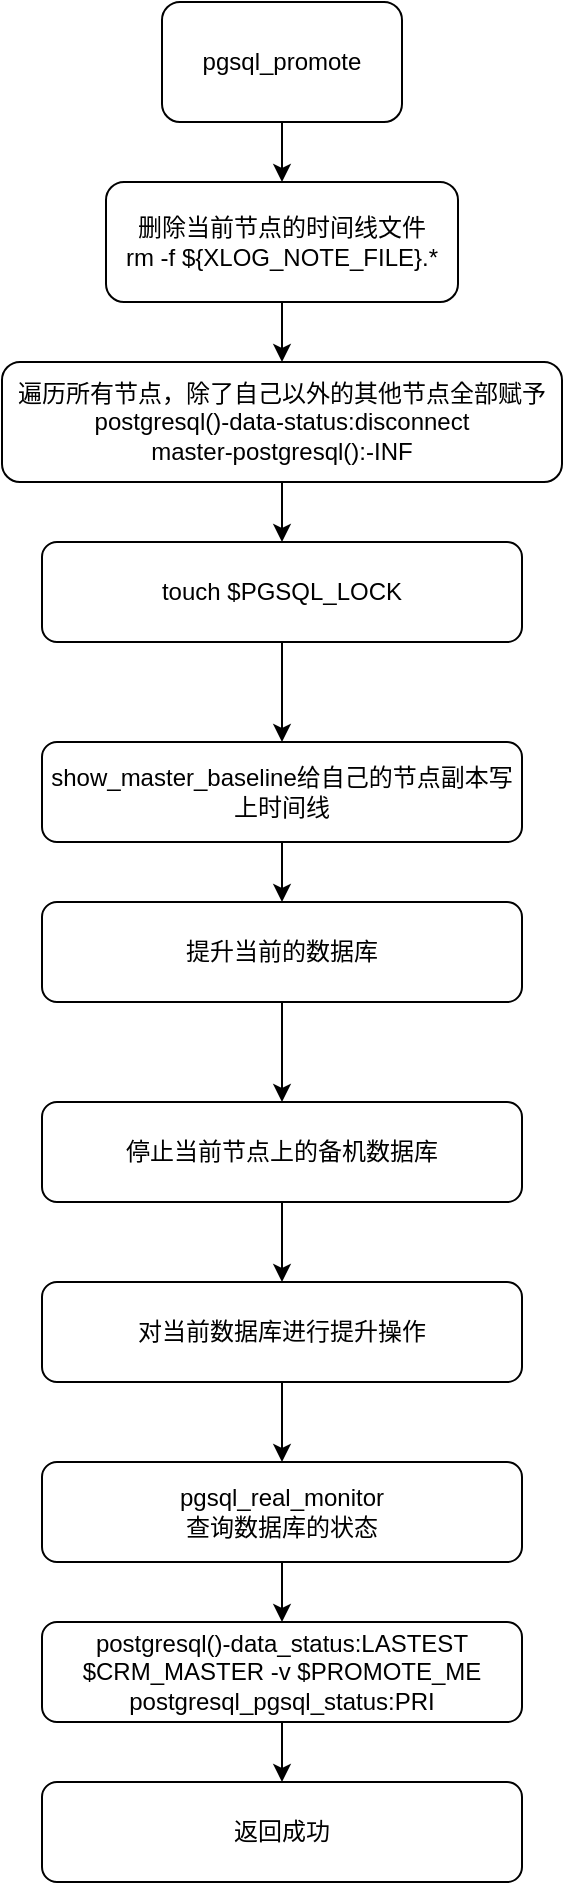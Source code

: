 <mxfile version="17.5.0" type="github">
  <diagram id="ov-N7yDpS3_3Fq1HHecg" name="Page-1">
    <mxGraphModel dx="351" dy="387" grid="1" gridSize="10" guides="1" tooltips="1" connect="1" arrows="1" fold="1" page="1" pageScale="1" pageWidth="827" pageHeight="1169" math="0" shadow="0">
      <root>
        <mxCell id="0" />
        <mxCell id="1" parent="0" />
        <mxCell id="aAtHFXW3ORHCPswFaJat-3" style="edgeStyle=orthogonalEdgeStyle;rounded=0;orthogonalLoop=1;jettySize=auto;html=1;" edge="1" parent="1" source="aAtHFXW3ORHCPswFaJat-1" target="aAtHFXW3ORHCPswFaJat-2">
          <mxGeometry relative="1" as="geometry" />
        </mxCell>
        <mxCell id="aAtHFXW3ORHCPswFaJat-1" value="pgsql_promote" style="rounded=1;whiteSpace=wrap;html=1;" vertex="1" parent="1">
          <mxGeometry x="414" y="180" width="120" height="60" as="geometry" />
        </mxCell>
        <mxCell id="aAtHFXW3ORHCPswFaJat-5" style="edgeStyle=orthogonalEdgeStyle;rounded=0;orthogonalLoop=1;jettySize=auto;html=1;" edge="1" parent="1" source="aAtHFXW3ORHCPswFaJat-2" target="aAtHFXW3ORHCPswFaJat-4">
          <mxGeometry relative="1" as="geometry" />
        </mxCell>
        <mxCell id="aAtHFXW3ORHCPswFaJat-2" value="删除当前节点的时间线文件&lt;br&gt;rm -f ${XLOG_NOTE_FILE}.*" style="rounded=1;whiteSpace=wrap;html=1;" vertex="1" parent="1">
          <mxGeometry x="386" y="270" width="176" height="60" as="geometry" />
        </mxCell>
        <mxCell id="aAtHFXW3ORHCPswFaJat-7" style="edgeStyle=orthogonalEdgeStyle;rounded=0;orthogonalLoop=1;jettySize=auto;html=1;" edge="1" parent="1" source="aAtHFXW3ORHCPswFaJat-4" target="aAtHFXW3ORHCPswFaJat-6">
          <mxGeometry relative="1" as="geometry" />
        </mxCell>
        <mxCell id="aAtHFXW3ORHCPswFaJat-4" value="遍历所有节点，除了自己以外的其他节点全部赋予&lt;br&gt;postgresql()-data-status:disconnect&lt;br&gt;master-postgresql():-INF" style="rounded=1;whiteSpace=wrap;html=1;" vertex="1" parent="1">
          <mxGeometry x="334" y="360" width="280" height="60" as="geometry" />
        </mxCell>
        <mxCell id="aAtHFXW3ORHCPswFaJat-11" style="edgeStyle=orthogonalEdgeStyle;rounded=0;orthogonalLoop=1;jettySize=auto;html=1;entryX=0.5;entryY=0;entryDx=0;entryDy=0;" edge="1" parent="1" source="aAtHFXW3ORHCPswFaJat-6" target="aAtHFXW3ORHCPswFaJat-10">
          <mxGeometry relative="1" as="geometry" />
        </mxCell>
        <mxCell id="aAtHFXW3ORHCPswFaJat-6" value="touch $PGSQL_LOCK" style="rounded=1;whiteSpace=wrap;html=1;" vertex="1" parent="1">
          <mxGeometry x="354" y="450" width="240" height="50" as="geometry" />
        </mxCell>
        <mxCell id="aAtHFXW3ORHCPswFaJat-13" style="edgeStyle=orthogonalEdgeStyle;rounded=0;orthogonalLoop=1;jettySize=auto;html=1;" edge="1" parent="1" source="aAtHFXW3ORHCPswFaJat-10" target="aAtHFXW3ORHCPswFaJat-12">
          <mxGeometry relative="1" as="geometry" />
        </mxCell>
        <mxCell id="aAtHFXW3ORHCPswFaJat-10" value="show_master_baseline给自己的节点副本写上时间线" style="rounded=1;whiteSpace=wrap;html=1;" vertex="1" parent="1">
          <mxGeometry x="354" y="550" width="240" height="50" as="geometry" />
        </mxCell>
        <mxCell id="aAtHFXW3ORHCPswFaJat-15" style="edgeStyle=orthogonalEdgeStyle;rounded=0;orthogonalLoop=1;jettySize=auto;html=1;" edge="1" parent="1" source="aAtHFXW3ORHCPswFaJat-12" target="aAtHFXW3ORHCPswFaJat-14">
          <mxGeometry relative="1" as="geometry" />
        </mxCell>
        <mxCell id="aAtHFXW3ORHCPswFaJat-12" value="提升当前的数据库" style="rounded=1;whiteSpace=wrap;html=1;" vertex="1" parent="1">
          <mxGeometry x="354" y="630" width="240" height="50" as="geometry" />
        </mxCell>
        <mxCell id="aAtHFXW3ORHCPswFaJat-17" value="" style="edgeStyle=orthogonalEdgeStyle;rounded=0;orthogonalLoop=1;jettySize=auto;html=1;" edge="1" parent="1" source="aAtHFXW3ORHCPswFaJat-14" target="aAtHFXW3ORHCPswFaJat-16">
          <mxGeometry relative="1" as="geometry" />
        </mxCell>
        <mxCell id="aAtHFXW3ORHCPswFaJat-14" value="停止当前节点上的备机数据库" style="rounded=1;whiteSpace=wrap;html=1;" vertex="1" parent="1">
          <mxGeometry x="354" y="730" width="240" height="50" as="geometry" />
        </mxCell>
        <mxCell id="aAtHFXW3ORHCPswFaJat-19" style="edgeStyle=orthogonalEdgeStyle;rounded=0;orthogonalLoop=1;jettySize=auto;html=1;entryX=0.5;entryY=0;entryDx=0;entryDy=0;" edge="1" parent="1" source="aAtHFXW3ORHCPswFaJat-16" target="aAtHFXW3ORHCPswFaJat-18">
          <mxGeometry relative="1" as="geometry" />
        </mxCell>
        <mxCell id="aAtHFXW3ORHCPswFaJat-16" value="对当前数据库进行提升操作" style="rounded=1;whiteSpace=wrap;html=1;" vertex="1" parent="1">
          <mxGeometry x="354" y="820" width="240" height="50" as="geometry" />
        </mxCell>
        <mxCell id="aAtHFXW3ORHCPswFaJat-21" style="edgeStyle=orthogonalEdgeStyle;rounded=0;orthogonalLoop=1;jettySize=auto;html=1;" edge="1" parent="1" source="aAtHFXW3ORHCPswFaJat-18" target="aAtHFXW3ORHCPswFaJat-20">
          <mxGeometry relative="1" as="geometry" />
        </mxCell>
        <mxCell id="aAtHFXW3ORHCPswFaJat-18" value="pgsql_real_monitor&lt;br&gt;查询数据库的状态" style="rounded=1;whiteSpace=wrap;html=1;" vertex="1" parent="1">
          <mxGeometry x="354" y="910" width="240" height="50" as="geometry" />
        </mxCell>
        <mxCell id="aAtHFXW3ORHCPswFaJat-23" style="edgeStyle=orthogonalEdgeStyle;rounded=0;orthogonalLoop=1;jettySize=auto;html=1;" edge="1" parent="1" source="aAtHFXW3ORHCPswFaJat-20" target="aAtHFXW3ORHCPswFaJat-22">
          <mxGeometry relative="1" as="geometry" />
        </mxCell>
        <mxCell id="aAtHFXW3ORHCPswFaJat-20" value="postgresql()-data_status:LASTEST&lt;br&gt;$CRM_MASTER -v $PROMOTE_ME&lt;br&gt;postgresql_pgsql_status:PRI" style="rounded=1;whiteSpace=wrap;html=1;" vertex="1" parent="1">
          <mxGeometry x="354" y="990" width="240" height="50" as="geometry" />
        </mxCell>
        <mxCell id="aAtHFXW3ORHCPswFaJat-22" value="返回成功" style="rounded=1;whiteSpace=wrap;html=1;" vertex="1" parent="1">
          <mxGeometry x="354" y="1070" width="240" height="50" as="geometry" />
        </mxCell>
      </root>
    </mxGraphModel>
  </diagram>
</mxfile>
